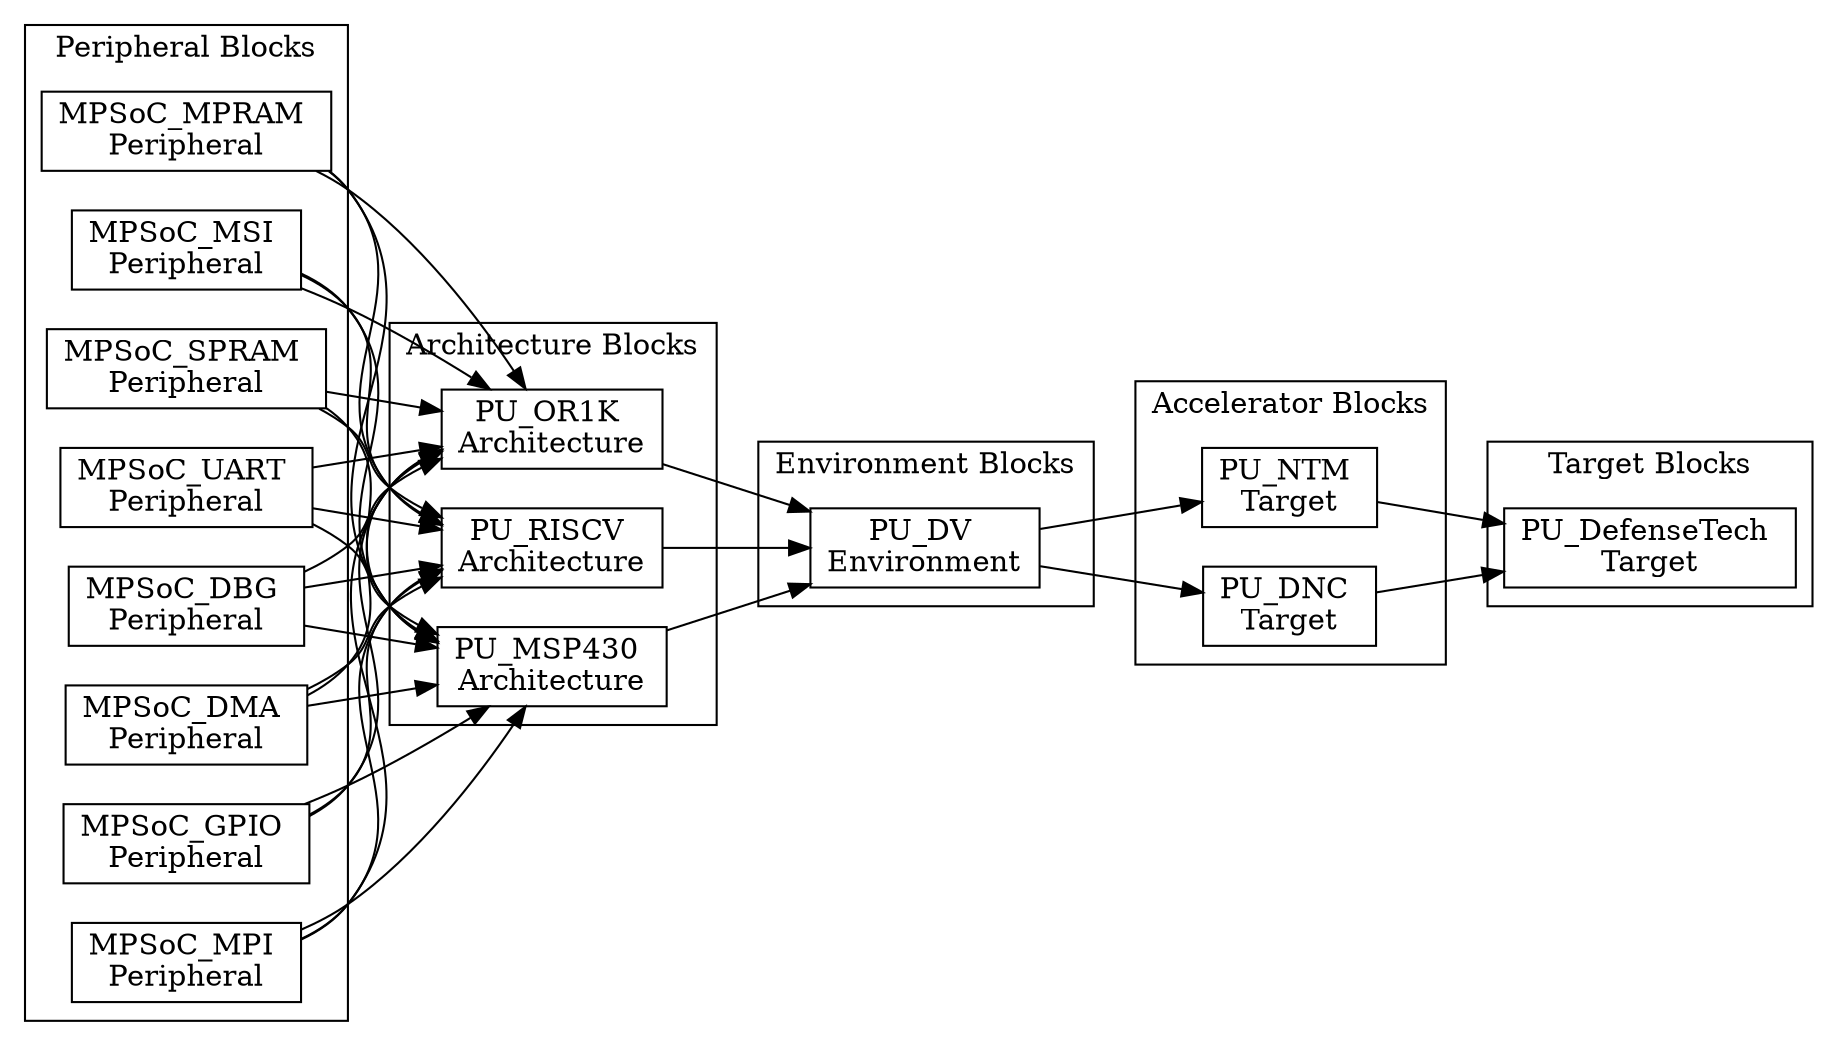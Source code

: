 digraph Project {
  // Introduction
  graph [rankdir = LR];
  node[shape=record];

  // Peripheral Blocks
  subgraph "cluster PeripheralBlocks" { label = "Peripheral Blocks";
    MPSoC_DBG[label="MPSoC_DBG \nPeripheral"];
    MPSoC_DMA[label="MPSoC_DMA \nPeripheral"];
    MPSoC_GPIO[label="MPSoC_GPIO \nPeripheral"];
    MPSoC_MPI[label="MPSoC_MPI \nPeripheral"];
    MPSoC_MPRAM[label="MPSoC_MPRAM \nPeripheral"];
    MPSoC_MSI[label="MPSoC_MSI \nPeripheral"];
    MPSoC_SPRAM[label="MPSoC_SPRAM \nPeripheral"];
    MPSoC_UART[label="MPSoC_UART \nPeripheral"];
  }

  // Architecture Blocks
  subgraph "cluster ArchitectureBlocks" { label = "Architecture Blocks";
    PU_MSP430[label="PU_MSP430 \nArchitecture"];
    PU_OR1K[label="PU_OR1K \nArchitecture"];
    PU_RISCV[label="PU_RISCV \nArchitecture"];
  }

  // Environment Blocks
  subgraph "cluster EnvironmentBlocks" { label = "Environment Blocks";
    PU_DV[label="PU_DV \nEnvironment"];
  }

  // Accelerator Blocks
  subgraph "cluster AcceleratorBlocks" { label = "Accelerator Blocks";
    PU_NTM[label="PU_NTM \nTarget"];
    PU_DNC[label="PU_DNC \nTarget"];
  }

  // Target Blocks
  subgraph "cluster TargetBlocks" { label = "Target Blocks";
    PU_DefenseTech[label="PU_DefenseTech \nTarget"];
  }

  MPSoC_DBG -> PU_MSP430;
  MPSoC_DMA -> PU_MSP430;
  MPSoC_GPIO -> PU_MSP430;
  MPSoC_MPI -> PU_MSP430;
  MPSoC_MPRAM -> PU_MSP430;
  MPSoC_MSI -> PU_MSP430;
  MPSoC_SPRAM -> PU_MSP430;
  MPSoC_UART -> PU_MSP430;

  MPSoC_DBG -> PU_OR1K;
  MPSoC_DMA -> PU_OR1K;
  MPSoC_GPIO -> PU_OR1K;
  MPSoC_MPI -> PU_OR1K;
  MPSoC_MPRAM -> PU_OR1K;
  MPSoC_MSI -> PU_OR1K;
  MPSoC_SPRAM -> PU_OR1K;
  MPSoC_UART -> PU_OR1K;

  MPSoC_DBG -> PU_RISCV;
  MPSoC_DMA -> PU_RISCV;
  MPSoC_GPIO -> PU_RISCV;
  MPSoC_MPI -> PU_RISCV;
  MPSoC_MPRAM -> PU_RISCV;
  MPSoC_MSI -> PU_RISCV;
  MPSoC_SPRAM -> PU_RISCV;
  MPSoC_UART -> PU_RISCV;

  // Architecture -> Environment
  PU_MSP430 -> PU_DV;
  PU_OR1K -> PU_DV;
  PU_RISCV -> PU_DV;

  // Environment -> Accelerator
  PU_DV -> PU_NTM;
  PU_DV -> PU_DNC;

  // Accelerator -> Target
  PU_NTM -> PU_DefenseTech;
  PU_DNC -> PU_DefenseTech;
}
